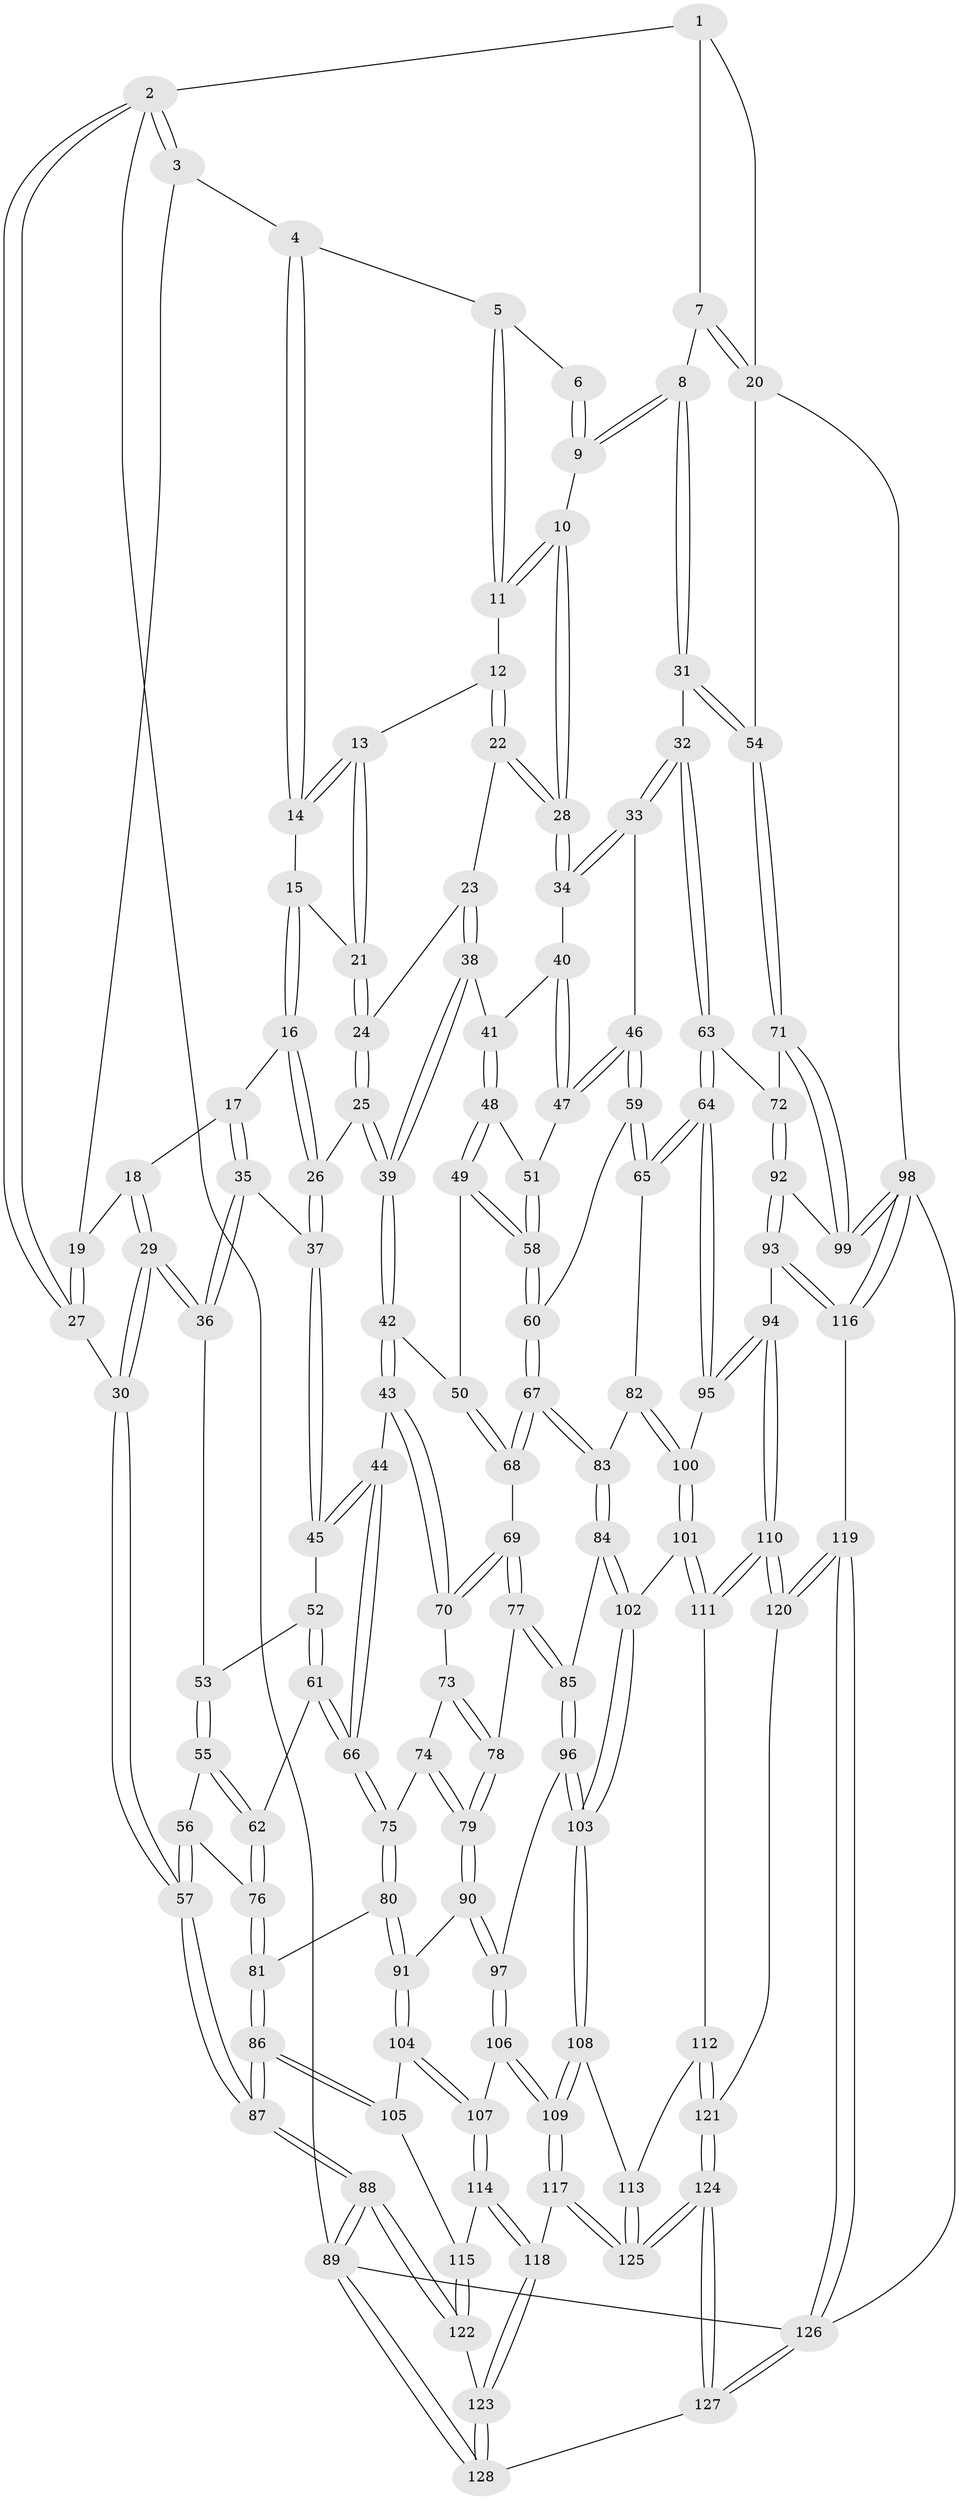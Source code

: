 // coarse degree distribution, {4: 0.33707865168539325, 2: 0.011235955056179775, 10: 0.011235955056179775, 5: 0.4157303370786517, 7: 0.011235955056179775, 6: 0.16853932584269662, 9: 0.011235955056179775, 3: 0.033707865168539325}
// Generated by graph-tools (version 1.1) at 2025/21/03/04/25 18:21:21]
// undirected, 128 vertices, 316 edges
graph export_dot {
graph [start="1"]
  node [color=gray90,style=filled];
  1 [pos="+0.9312855981409959+0"];
  2 [pos="+0+0"];
  3 [pos="+0.14583043361365408+0"];
  4 [pos="+0.387971062244278+0"];
  5 [pos="+0.6221739183424762+0"];
  6 [pos="+0.7958767836275799+0"];
  7 [pos="+0.9220447861234742+0.05020957971347372"];
  8 [pos="+0.8920848807830243+0.2086448062300104"];
  9 [pos="+0.7986219377989586+0.11053916739598993"];
  10 [pos="+0.6181819051695513+0.11735021595711569"];
  11 [pos="+0.60272083340626+0.096535034833528"];
  12 [pos="+0.5036881834068104+0.0995333149322617"];
  13 [pos="+0.46239412335176666+0.07832665646540332"];
  14 [pos="+0.392000193882385+0"];
  15 [pos="+0.3300742924487245+0.0672802590505594"];
  16 [pos="+0.19414234615040526+0.11882937325176246"];
  17 [pos="+0.17133335144079764+0.11462914388344911"];
  18 [pos="+0.1501990824969656+0.09298382823086193"];
  19 [pos="+0.1469913730326145+0.07277416965117954"];
  20 [pos="+1+0"];
  21 [pos="+0.3799411325543663+0.14615573705081475"];
  22 [pos="+0.45856277360153996+0.1991052997260937"];
  23 [pos="+0.45160301333109304+0.20798522814113782"];
  24 [pos="+0.3770175124714191+0.16752702396526717"];
  25 [pos="+0.32283158461920697+0.20633631445984102"];
  26 [pos="+0.3019954655870667+0.1985922232291305"];
  27 [pos="+0+0"];
  28 [pos="+0.6129743426306079+0.176845711911181"];
  29 [pos="+0+0.23813913145421933"];
  30 [pos="+0+0.24417945094366575"];
  31 [pos="+0.9290414894187026+0.26844874890383436"];
  32 [pos="+0.8040545729163143+0.3173179415864171"];
  33 [pos="+0.7540816845335098+0.3134747076544239"];
  34 [pos="+0.6148636519395144+0.22355085881369713"];
  35 [pos="+0.16560283434816234+0.1796011398813603"];
  36 [pos="+0.059907346272969814+0.31245267771812424"];
  37 [pos="+0.21054165468980854+0.3048467774841473"];
  38 [pos="+0.45999534285317134+0.2446340110936731"];
  39 [pos="+0.344627683690794+0.2915077293767946"];
  40 [pos="+0.5863747062835062+0.2511736003515775"];
  41 [pos="+0.48400455796440045+0.2677847822888925"];
  42 [pos="+0.32526982429794027+0.3699318578758179"];
  43 [pos="+0.2809226500304811+0.3878908887507643"];
  44 [pos="+0.2693875457154018+0.38712225360763325"];
  45 [pos="+0.21445379872879577+0.3541565076431063"];
  46 [pos="+0.6369253808833047+0.39227687930678723"];
  47 [pos="+0.5800560534805496+0.343515192267786"];
  48 [pos="+0.4762072461623386+0.31371734259877265"];
  49 [pos="+0.33678587523599285+0.3696439632465757"];
  50 [pos="+0.3254565763307155+0.36999276495644284"];
  51 [pos="+0.5084056829258321+0.3780179585044973"];
  52 [pos="+0.1556291414691836+0.3603804274744478"];
  53 [pos="+0.09316254635774887+0.34695543256329875"];
  54 [pos="+1+0.32492787487038977"];
  55 [pos="+0.062790039578772+0.41431224078219464"];
  56 [pos="+0+0.4608105570143788"];
  57 [pos="+0+0.4759690491318574"];
  58 [pos="+0.4978103071388245+0.41524678958712635"];
  59 [pos="+0.6188922296544705+0.4781944378730388"];
  60 [pos="+0.5007065086916578+0.4263130891896831"];
  61 [pos="+0.1197085842983266+0.49923143388851005"];
  62 [pos="+0.10430147451882567+0.5029448206938582"];
  63 [pos="+0.7295676124161266+0.5259062613726544"];
  64 [pos="+0.6646208540641267+0.5389793112804898"];
  65 [pos="+0.634093512545391+0.5132831443701503"];
  66 [pos="+0.18691470966974652+0.5124897477305722"];
  67 [pos="+0.45148947831905645+0.5039450155882298"];
  68 [pos="+0.4183143050691961+0.4905769291375977"];
  69 [pos="+0.33657260449397625+0.5257965336991663"];
  70 [pos="+0.3099452858251032+0.5010583488899681"];
  71 [pos="+1+0.47229569973966756"];
  72 [pos="+0.7378124512412576+0.5299282580943353"];
  73 [pos="+0.28582927669420694+0.5233855051176526"];
  74 [pos="+0.2549918140981195+0.5339692090407892"];
  75 [pos="+0.19646965029048108+0.5342427706010878"];
  76 [pos="+0.09318227489057422+0.5128847301444323"];
  77 [pos="+0.3438599812418509+0.5623796145095574"];
  78 [pos="+0.27959996884711236+0.5928937111553934"];
  79 [pos="+0.27875848586304475+0.5936922856242262"];
  80 [pos="+0.19990866300767707+0.6178685439959338"];
  81 [pos="+0.061427894531543695+0.5968233327491449"];
  82 [pos="+0.479036567885908+0.56403819941989"];
  83 [pos="+0.4671931810136827+0.5604203233634255"];
  84 [pos="+0.41027231805451486+0.6104277429375984"];
  85 [pos="+0.3967859470792253+0.6125518003653982"];
  86 [pos="+0+0.7118072305220238"];
  87 [pos="+0+0.7628841922755322"];
  88 [pos="+0+0.8586722568268608"];
  89 [pos="+0+1"];
  90 [pos="+0.2449159722175616+0.6395272983017823"];
  91 [pos="+0.20443208530347065+0.6240732968213639"];
  92 [pos="+0.8457916965461287+0.6795884681002163"];
  93 [pos="+0.7989457706650869+0.7417074961453145"];
  94 [pos="+0.6876375060300095+0.7307475170157862"];
  95 [pos="+0.6377684996242251+0.6532665004237715"];
  96 [pos="+0.3449928217741047+0.666995746188931"];
  97 [pos="+0.2579729855075052+0.6548175732396218"];
  98 [pos="+1+0.8009719824942767"];
  99 [pos="+1+0.5709873001859477"];
  100 [pos="+0.5529948422635597+0.665823256739781"];
  101 [pos="+0.523812373174718+0.6967758003675264"];
  102 [pos="+0.44979421364082106+0.6758102449368663"];
  103 [pos="+0.3830819639147364+0.793106713205059"];
  104 [pos="+0.12714164873464187+0.7266170739720088"];
  105 [pos="+0.06437579838854693+0.7278993917187405"];
  106 [pos="+0.24798697929476518+0.7434026637181971"];
  107 [pos="+0.19627299547311253+0.7796585188171157"];
  108 [pos="+0.38329095123725854+0.806057649617578"];
  109 [pos="+0.38038584913249335+0.8082245595514581"];
  110 [pos="+0.6263499095481764+0.8181533739877822"];
  111 [pos="+0.5173581981383146+0.7359425815052967"];
  112 [pos="+0.4517585573573307+0.8010774122585315"];
  113 [pos="+0.3945853284529807+0.8070672373285769"];
  114 [pos="+0.19577024651260697+0.8249245996561585"];
  115 [pos="+0.14393479416421204+0.8443435432164741"];
  116 [pos="+0.8462527686482313+0.8838452990661523"];
  117 [pos="+0.324688470305451+0.9033640504422557"];
  118 [pos="+0.2862198265281943+0.9332265943350566"];
  119 [pos="+0.8054273353934689+0.961991475132336"];
  120 [pos="+0.6203817707854331+0.8438926479548569"];
  121 [pos="+0.5740917793170384+0.882716923998156"];
  122 [pos="+0.0785724479140473+0.8901173123542158"];
  123 [pos="+0.24983694175313917+1"];
  124 [pos="+0.5385912163606249+0.9963470029104108"];
  125 [pos="+0.5359549030602152+0.9946401533227778"];
  126 [pos="+0.7776924985050737+1"];
  127 [pos="+0.5831037368140516+1"];
  128 [pos="+0.23929480703264133+1"];
  1 -- 2;
  1 -- 7;
  1 -- 20;
  2 -- 3;
  2 -- 3;
  2 -- 27;
  2 -- 27;
  2 -- 89;
  3 -- 4;
  3 -- 19;
  4 -- 5;
  4 -- 14;
  4 -- 14;
  5 -- 6;
  5 -- 11;
  5 -- 11;
  6 -- 9;
  6 -- 9;
  7 -- 8;
  7 -- 20;
  7 -- 20;
  8 -- 9;
  8 -- 9;
  8 -- 31;
  8 -- 31;
  9 -- 10;
  10 -- 11;
  10 -- 11;
  10 -- 28;
  10 -- 28;
  11 -- 12;
  12 -- 13;
  12 -- 22;
  12 -- 22;
  13 -- 14;
  13 -- 14;
  13 -- 21;
  13 -- 21;
  14 -- 15;
  15 -- 16;
  15 -- 16;
  15 -- 21;
  16 -- 17;
  16 -- 26;
  16 -- 26;
  17 -- 18;
  17 -- 35;
  17 -- 35;
  18 -- 19;
  18 -- 29;
  18 -- 29;
  19 -- 27;
  19 -- 27;
  20 -- 54;
  20 -- 98;
  21 -- 24;
  21 -- 24;
  22 -- 23;
  22 -- 28;
  22 -- 28;
  23 -- 24;
  23 -- 38;
  23 -- 38;
  24 -- 25;
  24 -- 25;
  25 -- 26;
  25 -- 39;
  25 -- 39;
  26 -- 37;
  26 -- 37;
  27 -- 30;
  28 -- 34;
  28 -- 34;
  29 -- 30;
  29 -- 30;
  29 -- 36;
  29 -- 36;
  30 -- 57;
  30 -- 57;
  31 -- 32;
  31 -- 54;
  31 -- 54;
  32 -- 33;
  32 -- 33;
  32 -- 63;
  32 -- 63;
  33 -- 34;
  33 -- 34;
  33 -- 46;
  34 -- 40;
  35 -- 36;
  35 -- 36;
  35 -- 37;
  36 -- 53;
  37 -- 45;
  37 -- 45;
  38 -- 39;
  38 -- 39;
  38 -- 41;
  39 -- 42;
  39 -- 42;
  40 -- 41;
  40 -- 47;
  40 -- 47;
  41 -- 48;
  41 -- 48;
  42 -- 43;
  42 -- 43;
  42 -- 50;
  43 -- 44;
  43 -- 70;
  43 -- 70;
  44 -- 45;
  44 -- 45;
  44 -- 66;
  44 -- 66;
  45 -- 52;
  46 -- 47;
  46 -- 47;
  46 -- 59;
  46 -- 59;
  47 -- 51;
  48 -- 49;
  48 -- 49;
  48 -- 51;
  49 -- 50;
  49 -- 58;
  49 -- 58;
  50 -- 68;
  50 -- 68;
  51 -- 58;
  51 -- 58;
  52 -- 53;
  52 -- 61;
  52 -- 61;
  53 -- 55;
  53 -- 55;
  54 -- 71;
  54 -- 71;
  55 -- 56;
  55 -- 62;
  55 -- 62;
  56 -- 57;
  56 -- 57;
  56 -- 76;
  57 -- 87;
  57 -- 87;
  58 -- 60;
  58 -- 60;
  59 -- 60;
  59 -- 65;
  59 -- 65;
  60 -- 67;
  60 -- 67;
  61 -- 62;
  61 -- 66;
  61 -- 66;
  62 -- 76;
  62 -- 76;
  63 -- 64;
  63 -- 64;
  63 -- 72;
  64 -- 65;
  64 -- 65;
  64 -- 95;
  64 -- 95;
  65 -- 82;
  66 -- 75;
  66 -- 75;
  67 -- 68;
  67 -- 68;
  67 -- 83;
  67 -- 83;
  68 -- 69;
  69 -- 70;
  69 -- 70;
  69 -- 77;
  69 -- 77;
  70 -- 73;
  71 -- 72;
  71 -- 99;
  71 -- 99;
  72 -- 92;
  72 -- 92;
  73 -- 74;
  73 -- 78;
  73 -- 78;
  74 -- 75;
  74 -- 79;
  74 -- 79;
  75 -- 80;
  75 -- 80;
  76 -- 81;
  76 -- 81;
  77 -- 78;
  77 -- 85;
  77 -- 85;
  78 -- 79;
  78 -- 79;
  79 -- 90;
  79 -- 90;
  80 -- 81;
  80 -- 91;
  80 -- 91;
  81 -- 86;
  81 -- 86;
  82 -- 83;
  82 -- 100;
  82 -- 100;
  83 -- 84;
  83 -- 84;
  84 -- 85;
  84 -- 102;
  84 -- 102;
  85 -- 96;
  85 -- 96;
  86 -- 87;
  86 -- 87;
  86 -- 105;
  86 -- 105;
  87 -- 88;
  87 -- 88;
  88 -- 89;
  88 -- 89;
  88 -- 122;
  88 -- 122;
  89 -- 128;
  89 -- 128;
  89 -- 126;
  90 -- 91;
  90 -- 97;
  90 -- 97;
  91 -- 104;
  91 -- 104;
  92 -- 93;
  92 -- 93;
  92 -- 99;
  93 -- 94;
  93 -- 116;
  93 -- 116;
  94 -- 95;
  94 -- 95;
  94 -- 110;
  94 -- 110;
  95 -- 100;
  96 -- 97;
  96 -- 103;
  96 -- 103;
  97 -- 106;
  97 -- 106;
  98 -- 99;
  98 -- 99;
  98 -- 116;
  98 -- 116;
  98 -- 126;
  100 -- 101;
  100 -- 101;
  101 -- 102;
  101 -- 111;
  101 -- 111;
  102 -- 103;
  102 -- 103;
  103 -- 108;
  103 -- 108;
  104 -- 105;
  104 -- 107;
  104 -- 107;
  105 -- 115;
  106 -- 107;
  106 -- 109;
  106 -- 109;
  107 -- 114;
  107 -- 114;
  108 -- 109;
  108 -- 109;
  108 -- 113;
  109 -- 117;
  109 -- 117;
  110 -- 111;
  110 -- 111;
  110 -- 120;
  110 -- 120;
  111 -- 112;
  112 -- 113;
  112 -- 121;
  112 -- 121;
  113 -- 125;
  113 -- 125;
  114 -- 115;
  114 -- 118;
  114 -- 118;
  115 -- 122;
  115 -- 122;
  116 -- 119;
  117 -- 118;
  117 -- 125;
  117 -- 125;
  118 -- 123;
  118 -- 123;
  119 -- 120;
  119 -- 120;
  119 -- 126;
  119 -- 126;
  120 -- 121;
  121 -- 124;
  121 -- 124;
  122 -- 123;
  123 -- 128;
  123 -- 128;
  124 -- 125;
  124 -- 125;
  124 -- 127;
  124 -- 127;
  126 -- 127;
  126 -- 127;
  127 -- 128;
}
